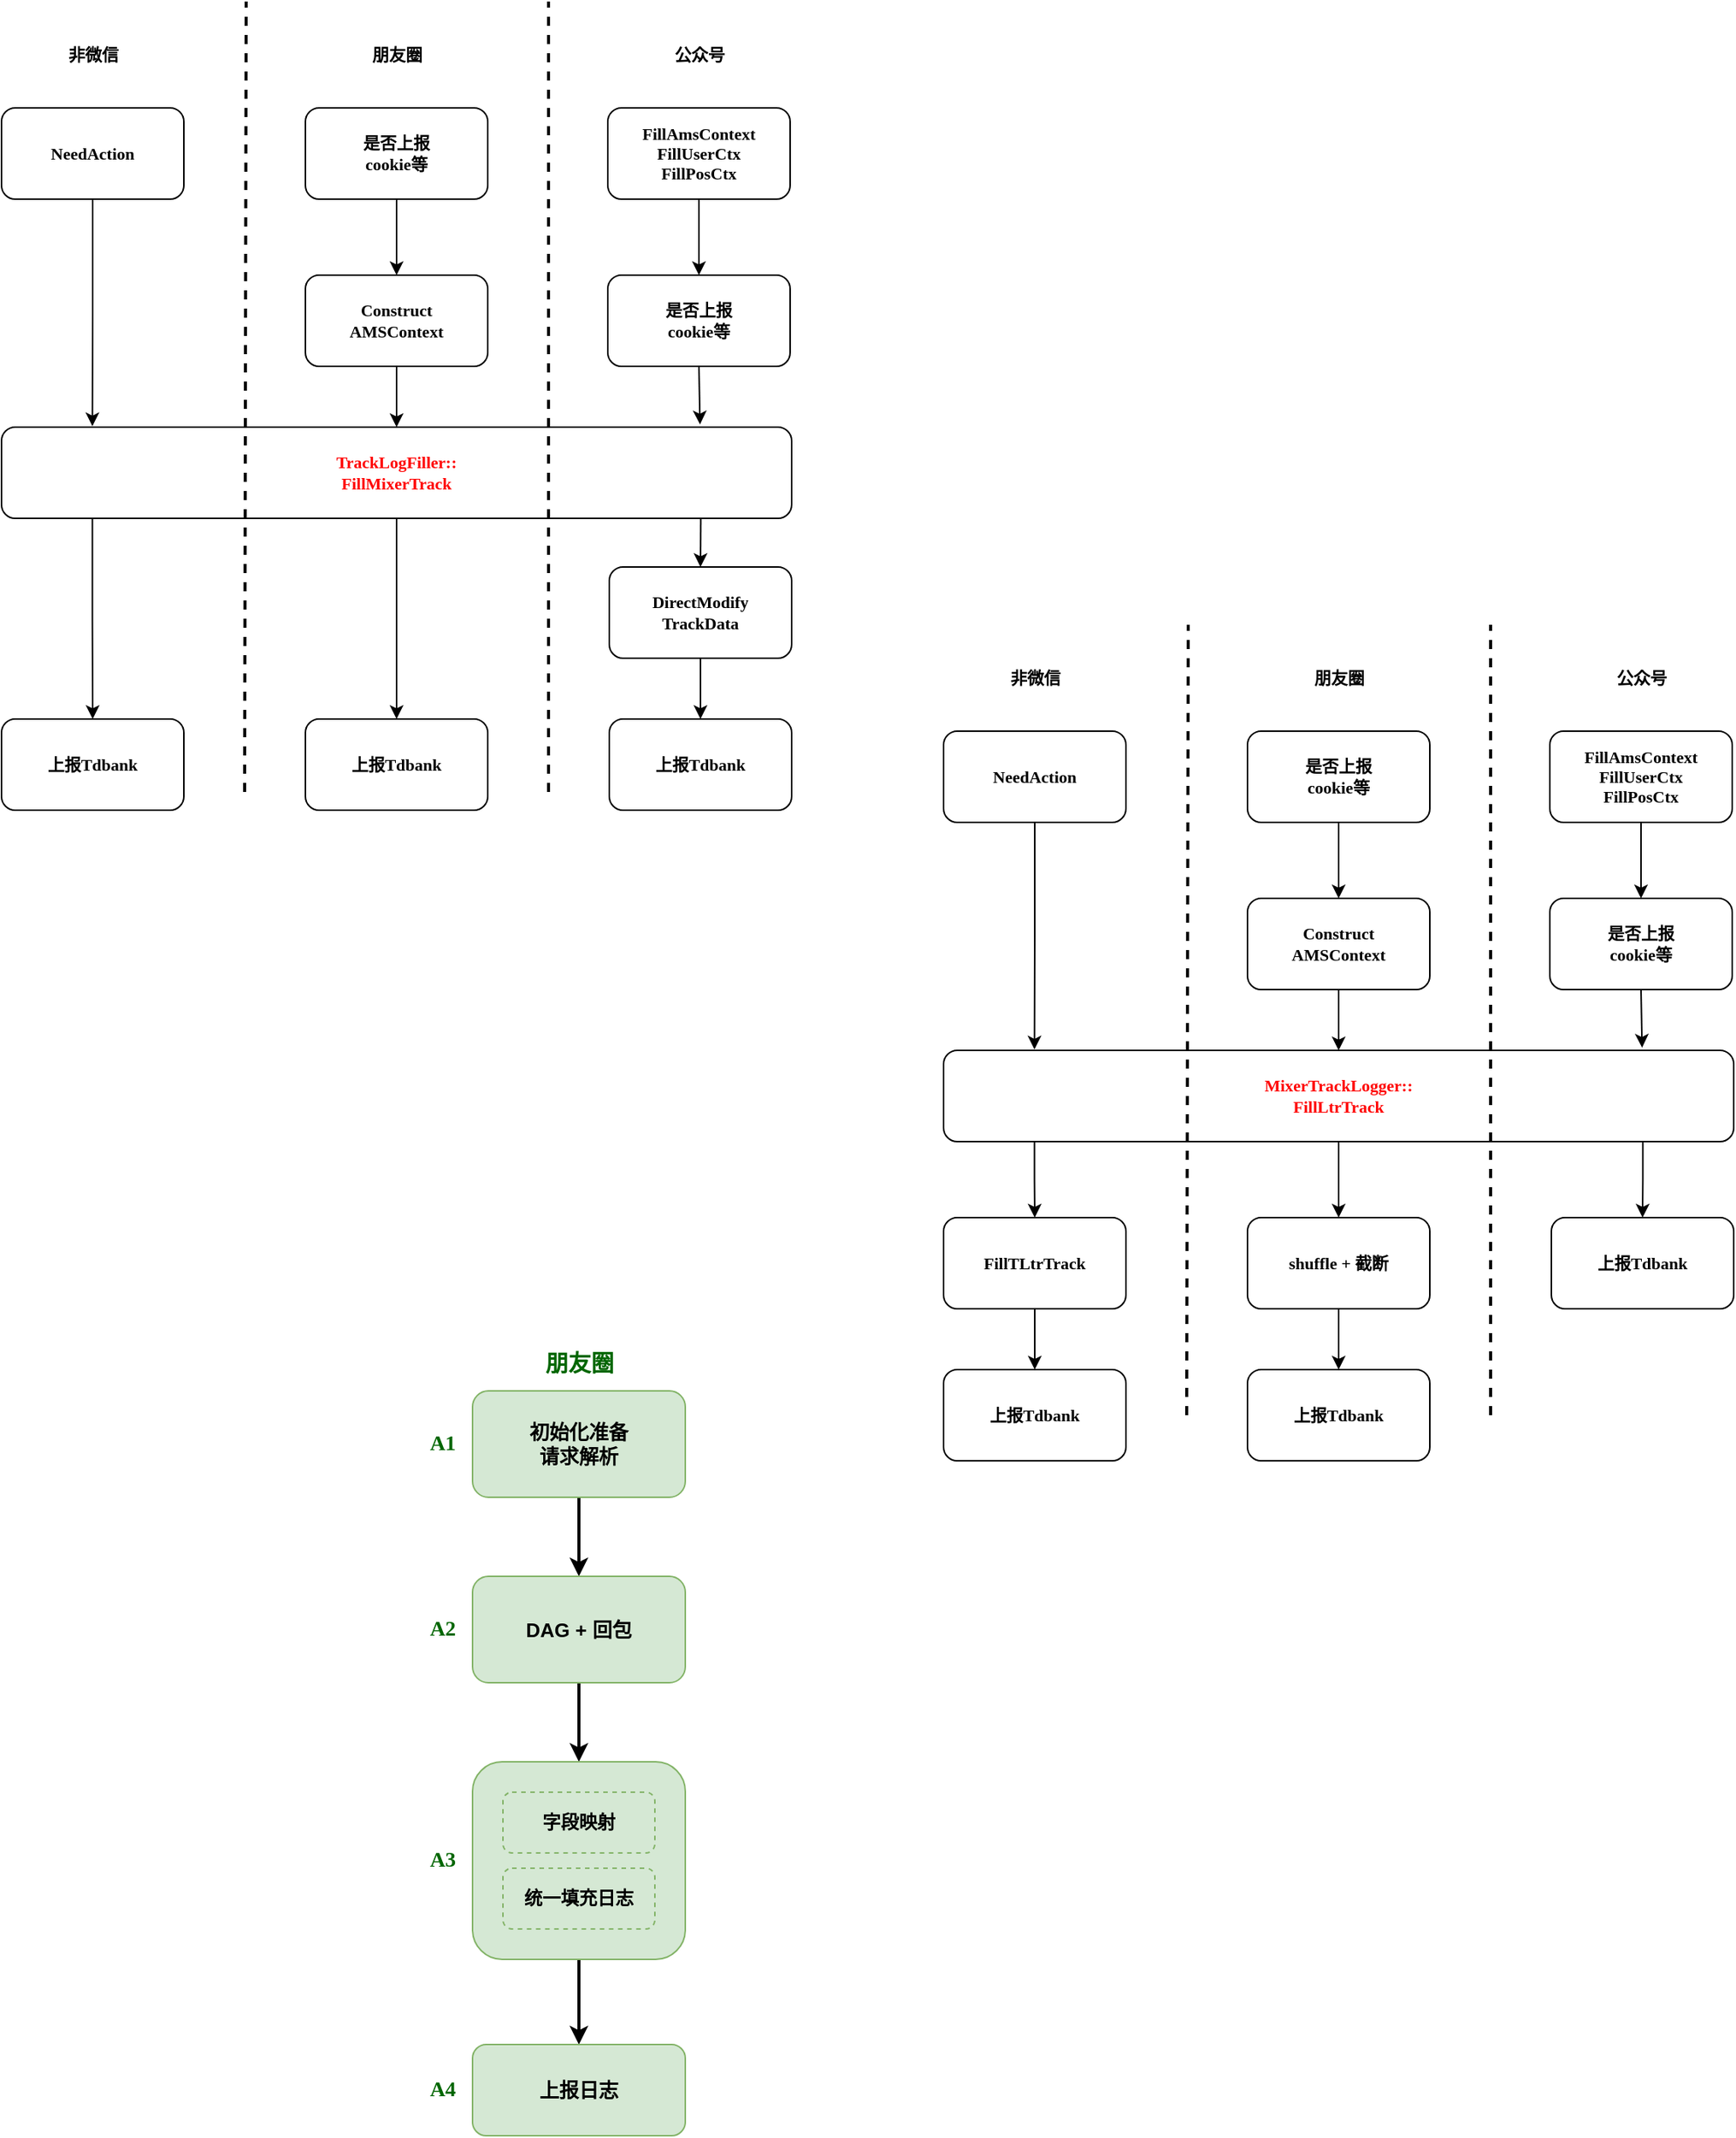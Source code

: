 <mxfile version="21.6.3" type="github">
  <diagram name="Page-1" id="NgUdqzA_we3dc_CNwoxK">
    <mxGraphModel dx="1962" dy="922" grid="1" gridSize="10" guides="1" tooltips="1" connect="1" arrows="1" fold="1" page="0" pageScale="1" pageWidth="850" pageHeight="1100" math="0" shadow="0">
      <root>
        <mxCell id="0" />
        <mxCell id="1" parent="0" />
        <mxCell id="6448LAwsKkSULQKbdQyd-8" value="&lt;b style=&quot;font-size: 11px;&quot;&gt;&lt;font color=&quot;#ff0000&quot; style=&quot;font-size: 11px;&quot;&gt;TrackLogFiller::&lt;br style=&quot;font-size: 11px;&quot;&gt;FillMixerTrack&lt;/font&gt;&lt;/b&gt;" style="rounded=1;whiteSpace=wrap;html=1;fontFamily=Verdana;fontSize=11;" parent="1" vertex="1">
          <mxGeometry x="-40" y="480" width="520" height="60" as="geometry" />
        </mxCell>
        <mxCell id="6448LAwsKkSULQKbdQyd-1" value="" style="endArrow=none;dashed=1;html=1;rounded=0;strokeWidth=2;fontFamily=Verdana;fontSize=11;" parent="1" edge="1">
          <mxGeometry width="50" height="50" relative="1" as="geometry">
            <mxPoint x="120" y="720" as="sourcePoint" />
            <mxPoint x="121" y="200" as="targetPoint" />
          </mxGeometry>
        </mxCell>
        <mxCell id="6448LAwsKkSULQKbdQyd-2" value="" style="endArrow=none;dashed=1;html=1;rounded=0;strokeWidth=2;fontFamily=Verdana;fontSize=11;" parent="1" edge="1">
          <mxGeometry width="50" height="50" relative="1" as="geometry">
            <mxPoint x="320" y="720" as="sourcePoint" />
            <mxPoint x="320" y="200" as="targetPoint" />
          </mxGeometry>
        </mxCell>
        <mxCell id="6448LAwsKkSULQKbdQyd-3" value="非微信" style="text;html=1;align=center;verticalAlign=middle;resizable=0;points=[];autosize=1;strokeColor=none;fillColor=none;fontFamily=Verdana;fontStyle=1;fontSize=11;" parent="1" vertex="1">
          <mxGeometry x="-10" y="220" width="60" height="30" as="geometry" />
        </mxCell>
        <mxCell id="6448LAwsKkSULQKbdQyd-4" value="朋友圈" style="text;html=1;align=center;verticalAlign=middle;resizable=0;points=[];autosize=1;strokeColor=none;fillColor=none;fontFamily=Verdana;fontStyle=1;fontSize=11;" parent="1" vertex="1">
          <mxGeometry x="190" y="220" width="60" height="30" as="geometry" />
        </mxCell>
        <mxCell id="6448LAwsKkSULQKbdQyd-5" value="公众号" style="text;html=1;align=center;verticalAlign=middle;resizable=0;points=[];autosize=1;strokeColor=none;fillColor=none;fontFamily=Verdana;fontStyle=1;fontSize=11;" parent="1" vertex="1">
          <mxGeometry x="389" y="220" width="60" height="30" as="geometry" />
        </mxCell>
        <mxCell id="6448LAwsKkSULQKbdQyd-15" style="edgeStyle=orthogonalEdgeStyle;rounded=0;orthogonalLoop=1;jettySize=auto;html=1;exitX=0.5;exitY=1;exitDx=0;exitDy=0;entryX=0.115;entryY=-0.01;entryDx=0;entryDy=0;entryPerimeter=0;fontFamily=Verdana;fontSize=11;" parent="1" source="6448LAwsKkSULQKbdQyd-7" target="6448LAwsKkSULQKbdQyd-8" edge="1">
          <mxGeometry relative="1" as="geometry" />
        </mxCell>
        <mxCell id="6448LAwsKkSULQKbdQyd-7" value="NeedAction" style="rounded=1;whiteSpace=wrap;html=1;fontFamily=Verdana;fontStyle=1;fontSize=11;" parent="1" vertex="1">
          <mxGeometry x="-40" y="270" width="120" height="60" as="geometry" />
        </mxCell>
        <mxCell id="6448LAwsKkSULQKbdQyd-19" style="edgeStyle=orthogonalEdgeStyle;rounded=0;orthogonalLoop=1;jettySize=auto;html=1;exitX=0.5;exitY=1;exitDx=0;exitDy=0;entryX=0.5;entryY=0;entryDx=0;entryDy=0;fontFamily=Verdana;fontSize=11;" parent="1" source="6448LAwsKkSULQKbdQyd-10" target="6448LAwsKkSULQKbdQyd-17" edge="1">
          <mxGeometry relative="1" as="geometry" />
        </mxCell>
        <mxCell id="6448LAwsKkSULQKbdQyd-10" value="是否上报&lt;br style=&quot;font-size: 11px;&quot;&gt;cookie等" style="rounded=1;whiteSpace=wrap;html=1;fontFamily=Verdana;fontStyle=1;fontSize=11;" parent="1" vertex="1">
          <mxGeometry x="160" y="270" width="120" height="60" as="geometry" />
        </mxCell>
        <mxCell id="6448LAwsKkSULQKbdQyd-16" style="edgeStyle=orthogonalEdgeStyle;rounded=0;orthogonalLoop=1;jettySize=auto;html=1;exitX=0.115;exitY=1;exitDx=0;exitDy=0;entryX=0.5;entryY=0;entryDx=0;entryDy=0;exitPerimeter=0;fontFamily=Verdana;fontSize=11;" parent="1" source="6448LAwsKkSULQKbdQyd-8" target="6448LAwsKkSULQKbdQyd-13" edge="1">
          <mxGeometry relative="1" as="geometry" />
        </mxCell>
        <mxCell id="6448LAwsKkSULQKbdQyd-13" value="上报Tdbank" style="rounded=1;whiteSpace=wrap;html=1;fontFamily=Verdana;fontStyle=1;fontSize=11;" parent="1" vertex="1">
          <mxGeometry x="-40" y="672" width="120" height="60" as="geometry" />
        </mxCell>
        <mxCell id="6448LAwsKkSULQKbdQyd-18" style="edgeStyle=orthogonalEdgeStyle;rounded=0;orthogonalLoop=1;jettySize=auto;html=1;exitX=0.5;exitY=1;exitDx=0;exitDy=0;entryX=0.5;entryY=0;entryDx=0;entryDy=0;fontFamily=Verdana;fontSize=11;" parent="1" source="6448LAwsKkSULQKbdQyd-17" target="6448LAwsKkSULQKbdQyd-8" edge="1">
          <mxGeometry relative="1" as="geometry" />
        </mxCell>
        <mxCell id="6448LAwsKkSULQKbdQyd-17" value="Construct&lt;br style=&quot;font-size: 11px;&quot;&gt;AMSContext" style="rounded=1;whiteSpace=wrap;html=1;fontFamily=Verdana;fontStyle=1;fontSize=11;" parent="1" vertex="1">
          <mxGeometry x="160" y="380" width="120" height="60" as="geometry" />
        </mxCell>
        <mxCell id="6448LAwsKkSULQKbdQyd-21" style="edgeStyle=orthogonalEdgeStyle;rounded=0;orthogonalLoop=1;jettySize=auto;html=1;exitX=0.5;exitY=1;exitDx=0;exitDy=0;entryX=0.5;entryY=0;entryDx=0;entryDy=0;fontSize=11;" parent="1" source="6448LAwsKkSULQKbdQyd-8" target="6448LAwsKkSULQKbdQyd-20" edge="1">
          <mxGeometry relative="1" as="geometry" />
        </mxCell>
        <mxCell id="6448LAwsKkSULQKbdQyd-20" value="上报Tdbank" style="rounded=1;whiteSpace=wrap;html=1;fontFamily=Verdana;fontStyle=1;fontSize=11;" parent="1" vertex="1">
          <mxGeometry x="160" y="672" width="120" height="60" as="geometry" />
        </mxCell>
        <mxCell id="6448LAwsKkSULQKbdQyd-24" style="edgeStyle=orthogonalEdgeStyle;rounded=0;orthogonalLoop=1;jettySize=auto;html=1;exitX=0.5;exitY=1;exitDx=0;exitDy=0;entryX=0.5;entryY=0;entryDx=0;entryDy=0;fontSize=11;" parent="1" source="6448LAwsKkSULQKbdQyd-22" target="6448LAwsKkSULQKbdQyd-23" edge="1">
          <mxGeometry relative="1" as="geometry" />
        </mxCell>
        <mxCell id="6448LAwsKkSULQKbdQyd-22" value="FillAmsContext&lt;br style=&quot;font-size: 11px;&quot;&gt;FillUserCtx&lt;br style=&quot;font-size: 11px;&quot;&gt;FillPosCtx" style="rounded=1;whiteSpace=wrap;html=1;fontFamily=Verdana;fontStyle=1;fontSize=11;" parent="1" vertex="1">
          <mxGeometry x="359" y="270" width="120" height="60" as="geometry" />
        </mxCell>
        <mxCell id="6448LAwsKkSULQKbdQyd-34" style="edgeStyle=orthogonalEdgeStyle;rounded=0;orthogonalLoop=1;jettySize=auto;html=1;exitX=0.5;exitY=1;exitDx=0;exitDy=0;entryX=0.884;entryY=-0.03;entryDx=0;entryDy=0;entryPerimeter=0;" parent="1" source="6448LAwsKkSULQKbdQyd-23" target="6448LAwsKkSULQKbdQyd-8" edge="1">
          <mxGeometry relative="1" as="geometry" />
        </mxCell>
        <mxCell id="6448LAwsKkSULQKbdQyd-23" value="是否上报&lt;br style=&quot;font-size: 11px;&quot;&gt;cookie等" style="rounded=1;whiteSpace=wrap;html=1;fontFamily=Verdana;fontStyle=1;fontSize=11;" parent="1" vertex="1">
          <mxGeometry x="359" y="380" width="120" height="60" as="geometry" />
        </mxCell>
        <mxCell id="6448LAwsKkSULQKbdQyd-26" value="上报Tdbank" style="rounded=1;whiteSpace=wrap;html=1;fontFamily=Verdana;fontStyle=1;fontSize=11;" parent="1" vertex="1">
          <mxGeometry x="360" y="672" width="120" height="60" as="geometry" />
        </mxCell>
        <mxCell id="6448LAwsKkSULQKbdQyd-32" style="edgeStyle=orthogonalEdgeStyle;rounded=0;orthogonalLoop=1;jettySize=auto;html=1;exitX=0.885;exitY=1;exitDx=0;exitDy=0;entryX=0.5;entryY=0;entryDx=0;entryDy=0;exitPerimeter=0;fontSize=11;" parent="1" source="6448LAwsKkSULQKbdQyd-8" target="6448LAwsKkSULQKbdQyd-27" edge="1">
          <mxGeometry relative="1" as="geometry" />
        </mxCell>
        <mxCell id="6448LAwsKkSULQKbdQyd-33" style="edgeStyle=orthogonalEdgeStyle;rounded=0;orthogonalLoop=1;jettySize=auto;html=1;exitX=0.5;exitY=1;exitDx=0;exitDy=0;entryX=0.5;entryY=0;entryDx=0;entryDy=0;fontSize=11;" parent="1" source="6448LAwsKkSULQKbdQyd-27" target="6448LAwsKkSULQKbdQyd-26" edge="1">
          <mxGeometry relative="1" as="geometry" />
        </mxCell>
        <mxCell id="6448LAwsKkSULQKbdQyd-27" value="DirectModify&lt;br style=&quot;font-size: 11px;&quot;&gt;TrackData" style="rounded=1;whiteSpace=wrap;html=1;fontFamily=Verdana;fontStyle=1;fontSize=11;" parent="1" vertex="1">
          <mxGeometry x="360" y="572" width="120" height="60" as="geometry" />
        </mxCell>
        <mxCell id="6448LAwsKkSULQKbdQyd-35" value="&lt;font color=&quot;#ff0000&quot;&gt;&lt;b&gt;MixerTrackLogger::&lt;br&gt;FillLtrTrack&lt;/b&gt;&lt;/font&gt;" style="rounded=1;whiteSpace=wrap;html=1;fontFamily=Verdana;fontSize=11;" parent="1" vertex="1">
          <mxGeometry x="580" y="890" width="520" height="60" as="geometry" />
        </mxCell>
        <mxCell id="6448LAwsKkSULQKbdQyd-36" value="" style="endArrow=none;dashed=1;html=1;rounded=0;strokeWidth=2;fontFamily=Verdana;fontSize=11;" parent="1" edge="1">
          <mxGeometry width="50" height="50" relative="1" as="geometry">
            <mxPoint x="740" y="1130" as="sourcePoint" />
            <mxPoint x="741" y="610" as="targetPoint" />
          </mxGeometry>
        </mxCell>
        <mxCell id="6448LAwsKkSULQKbdQyd-37" value="" style="endArrow=none;dashed=1;html=1;rounded=0;strokeWidth=2;fontFamily=Verdana;fontSize=11;" parent="1" edge="1">
          <mxGeometry width="50" height="50" relative="1" as="geometry">
            <mxPoint x="940" y="1130" as="sourcePoint" />
            <mxPoint x="940" y="610" as="targetPoint" />
          </mxGeometry>
        </mxCell>
        <mxCell id="6448LAwsKkSULQKbdQyd-38" value="非微信" style="text;html=1;align=center;verticalAlign=middle;resizable=0;points=[];autosize=1;strokeColor=none;fillColor=none;fontFamily=Verdana;fontStyle=1;fontSize=11;" parent="1" vertex="1">
          <mxGeometry x="610" y="630" width="60" height="30" as="geometry" />
        </mxCell>
        <mxCell id="6448LAwsKkSULQKbdQyd-39" value="朋友圈" style="text;html=1;align=center;verticalAlign=middle;resizable=0;points=[];autosize=1;strokeColor=none;fillColor=none;fontFamily=Verdana;fontStyle=1;fontSize=11;" parent="1" vertex="1">
          <mxGeometry x="810" y="630" width="60" height="30" as="geometry" />
        </mxCell>
        <mxCell id="6448LAwsKkSULQKbdQyd-40" value="公众号" style="text;html=1;align=center;verticalAlign=middle;resizable=0;points=[];autosize=1;strokeColor=none;fillColor=none;fontFamily=Verdana;fontStyle=1;fontSize=11;" parent="1" vertex="1">
          <mxGeometry x="1009" y="630" width="60" height="30" as="geometry" />
        </mxCell>
        <mxCell id="6448LAwsKkSULQKbdQyd-41" style="edgeStyle=orthogonalEdgeStyle;rounded=0;orthogonalLoop=1;jettySize=auto;html=1;exitX=0.5;exitY=1;exitDx=0;exitDy=0;entryX=0.115;entryY=-0.01;entryDx=0;entryDy=0;entryPerimeter=0;fontFamily=Verdana;fontSize=11;" parent="1" source="6448LAwsKkSULQKbdQyd-42" target="6448LAwsKkSULQKbdQyd-35" edge="1">
          <mxGeometry relative="1" as="geometry" />
        </mxCell>
        <mxCell id="6448LAwsKkSULQKbdQyd-42" value="NeedAction" style="rounded=1;whiteSpace=wrap;html=1;fontFamily=Verdana;fontStyle=1;fontSize=11;" parent="1" vertex="1">
          <mxGeometry x="580" y="680" width="120" height="60" as="geometry" />
        </mxCell>
        <mxCell id="6448LAwsKkSULQKbdQyd-43" style="edgeStyle=orthogonalEdgeStyle;rounded=0;orthogonalLoop=1;jettySize=auto;html=1;exitX=0.5;exitY=1;exitDx=0;exitDy=0;entryX=0.5;entryY=0;entryDx=0;entryDy=0;fontFamily=Verdana;fontSize=11;" parent="1" source="6448LAwsKkSULQKbdQyd-44" target="6448LAwsKkSULQKbdQyd-48" edge="1">
          <mxGeometry relative="1" as="geometry" />
        </mxCell>
        <mxCell id="6448LAwsKkSULQKbdQyd-44" value="是否上报&lt;br style=&quot;font-size: 11px;&quot;&gt;cookie等" style="rounded=1;whiteSpace=wrap;html=1;fontFamily=Verdana;fontStyle=1;fontSize=11;" parent="1" vertex="1">
          <mxGeometry x="780" y="680" width="120" height="60" as="geometry" />
        </mxCell>
        <mxCell id="6448LAwsKkSULQKbdQyd-45" style="edgeStyle=orthogonalEdgeStyle;rounded=0;orthogonalLoop=1;jettySize=auto;html=1;exitX=0.115;exitY=1;exitDx=0;exitDy=0;entryX=0.5;entryY=0;entryDx=0;entryDy=0;exitPerimeter=0;fontFamily=Verdana;fontSize=11;" parent="1" source="6448LAwsKkSULQKbdQyd-35" target="6448LAwsKkSULQKbdQyd-46" edge="1">
          <mxGeometry relative="1" as="geometry" />
        </mxCell>
        <mxCell id="6448LAwsKkSULQKbdQyd-60" style="edgeStyle=orthogonalEdgeStyle;rounded=0;orthogonalLoop=1;jettySize=auto;html=1;exitX=0.5;exitY=1;exitDx=0;exitDy=0;entryX=0.5;entryY=0;entryDx=0;entryDy=0;" parent="1" source="6448LAwsKkSULQKbdQyd-46" target="6448LAwsKkSULQKbdQyd-59" edge="1">
          <mxGeometry relative="1" as="geometry" />
        </mxCell>
        <mxCell id="6448LAwsKkSULQKbdQyd-46" value="FillTLtrTrack" style="rounded=1;whiteSpace=wrap;html=1;fontFamily=Verdana;fontStyle=1;fontSize=11;" parent="1" vertex="1">
          <mxGeometry x="580" y="1000" width="120" height="60" as="geometry" />
        </mxCell>
        <mxCell id="6448LAwsKkSULQKbdQyd-47" style="edgeStyle=orthogonalEdgeStyle;rounded=0;orthogonalLoop=1;jettySize=auto;html=1;exitX=0.5;exitY=1;exitDx=0;exitDy=0;entryX=0.5;entryY=0;entryDx=0;entryDy=0;fontFamily=Verdana;fontSize=11;" parent="1" source="6448LAwsKkSULQKbdQyd-48" target="6448LAwsKkSULQKbdQyd-35" edge="1">
          <mxGeometry relative="1" as="geometry" />
        </mxCell>
        <mxCell id="6448LAwsKkSULQKbdQyd-48" value="Construct&lt;br style=&quot;font-size: 11px;&quot;&gt;AMSContext" style="rounded=1;whiteSpace=wrap;html=1;fontFamily=Verdana;fontStyle=1;fontSize=11;" parent="1" vertex="1">
          <mxGeometry x="780" y="790" width="120" height="60" as="geometry" />
        </mxCell>
        <mxCell id="6448LAwsKkSULQKbdQyd-49" style="edgeStyle=orthogonalEdgeStyle;rounded=0;orthogonalLoop=1;jettySize=auto;html=1;exitX=0.5;exitY=1;exitDx=0;exitDy=0;entryX=0.5;entryY=0;entryDx=0;entryDy=0;fontSize=11;" parent="1" source="6448LAwsKkSULQKbdQyd-35" target="6448LAwsKkSULQKbdQyd-50" edge="1">
          <mxGeometry relative="1" as="geometry" />
        </mxCell>
        <mxCell id="6448LAwsKkSULQKbdQyd-62" style="edgeStyle=orthogonalEdgeStyle;rounded=0;orthogonalLoop=1;jettySize=auto;html=1;exitX=0.5;exitY=1;exitDx=0;exitDy=0;entryX=0.5;entryY=0;entryDx=0;entryDy=0;" parent="1" source="6448LAwsKkSULQKbdQyd-50" target="6448LAwsKkSULQKbdQyd-61" edge="1">
          <mxGeometry relative="1" as="geometry" />
        </mxCell>
        <mxCell id="6448LAwsKkSULQKbdQyd-50" value="shuffle + 截断" style="rounded=1;whiteSpace=wrap;html=1;fontFamily=Verdana;fontStyle=1;fontSize=11;" parent="1" vertex="1">
          <mxGeometry x="780" y="1000" width="120" height="60" as="geometry" />
        </mxCell>
        <mxCell id="6448LAwsKkSULQKbdQyd-51" style="edgeStyle=orthogonalEdgeStyle;rounded=0;orthogonalLoop=1;jettySize=auto;html=1;exitX=0.5;exitY=1;exitDx=0;exitDy=0;entryX=0.5;entryY=0;entryDx=0;entryDy=0;fontSize=11;" parent="1" source="6448LAwsKkSULQKbdQyd-52" target="6448LAwsKkSULQKbdQyd-54" edge="1">
          <mxGeometry relative="1" as="geometry" />
        </mxCell>
        <mxCell id="6448LAwsKkSULQKbdQyd-52" value="FillAmsContext&lt;br style=&quot;font-size: 11px;&quot;&gt;FillUserCtx&lt;br style=&quot;font-size: 11px;&quot;&gt;FillPosCtx" style="rounded=1;whiteSpace=wrap;html=1;fontFamily=Verdana;fontStyle=1;fontSize=11;" parent="1" vertex="1">
          <mxGeometry x="979" y="680" width="120" height="60" as="geometry" />
        </mxCell>
        <mxCell id="6448LAwsKkSULQKbdQyd-53" style="edgeStyle=orthogonalEdgeStyle;rounded=0;orthogonalLoop=1;jettySize=auto;html=1;exitX=0.5;exitY=1;exitDx=0;exitDy=0;entryX=0.884;entryY=-0.03;entryDx=0;entryDy=0;entryPerimeter=0;" parent="1" source="6448LAwsKkSULQKbdQyd-54" target="6448LAwsKkSULQKbdQyd-35" edge="1">
          <mxGeometry relative="1" as="geometry" />
        </mxCell>
        <mxCell id="6448LAwsKkSULQKbdQyd-54" value="是否上报&lt;br style=&quot;font-size: 11px;&quot;&gt;cookie等" style="rounded=1;whiteSpace=wrap;html=1;fontFamily=Verdana;fontStyle=1;fontSize=11;" parent="1" vertex="1">
          <mxGeometry x="979" y="790" width="120" height="60" as="geometry" />
        </mxCell>
        <mxCell id="6448LAwsKkSULQKbdQyd-55" value="上报Tdbank" style="rounded=1;whiteSpace=wrap;html=1;fontFamily=Verdana;fontStyle=1;fontSize=11;" parent="1" vertex="1">
          <mxGeometry x="980" y="1000" width="120" height="60" as="geometry" />
        </mxCell>
        <mxCell id="6448LAwsKkSULQKbdQyd-56" style="edgeStyle=orthogonalEdgeStyle;rounded=0;orthogonalLoop=1;jettySize=auto;html=1;exitX=0.885;exitY=1;exitDx=0;exitDy=0;entryX=0.5;entryY=0;entryDx=0;entryDy=0;exitPerimeter=0;fontSize=11;" parent="1" source="6448LAwsKkSULQKbdQyd-35" edge="1">
          <mxGeometry relative="1" as="geometry">
            <mxPoint x="1040" y="1000" as="targetPoint" />
          </mxGeometry>
        </mxCell>
        <mxCell id="6448LAwsKkSULQKbdQyd-59" value="上报Tdbank" style="rounded=1;whiteSpace=wrap;html=1;fontFamily=Verdana;fontStyle=1;fontSize=11;" parent="1" vertex="1">
          <mxGeometry x="580" y="1100" width="120" height="60" as="geometry" />
        </mxCell>
        <mxCell id="6448LAwsKkSULQKbdQyd-61" value="上报Tdbank" style="rounded=1;whiteSpace=wrap;html=1;fontFamily=Verdana;fontStyle=1;fontSize=11;" parent="1" vertex="1">
          <mxGeometry x="780" y="1100" width="120" height="60" as="geometry" />
        </mxCell>
        <mxCell id="bLlQcuWj2evZqbND_DkW-6" style="edgeStyle=orthogonalEdgeStyle;rounded=0;orthogonalLoop=1;jettySize=auto;html=1;exitX=0.5;exitY=1;exitDx=0;exitDy=0;entryX=0.5;entryY=0;entryDx=0;entryDy=0;strokeWidth=2;" edge="1" parent="1" source="bLlQcuWj2evZqbND_DkW-1" target="bLlQcuWj2evZqbND_DkW-4">
          <mxGeometry relative="1" as="geometry" />
        </mxCell>
        <mxCell id="bLlQcuWj2evZqbND_DkW-1" value="初始化准备&lt;br style=&quot;font-size: 13px;&quot;&gt;请求解析" style="rounded=1;whiteSpace=wrap;html=1;fontStyle=1;fontSize=13;fillColor=#d5e8d4;strokeColor=#82b366;" vertex="1" parent="1">
          <mxGeometry x="270" y="1114" width="140" height="70" as="geometry" />
        </mxCell>
        <mxCell id="bLlQcuWj2evZqbND_DkW-2" value="朋友圈" style="text;html=1;align=center;verticalAlign=middle;resizable=0;points=[];autosize=1;strokeColor=none;fillColor=none;fontStyle=1;fontFamily=Georgia;fontSize=15;fontColor=#006600;" vertex="1" parent="1">
          <mxGeometry x="305" y="1080" width="70" height="30" as="geometry" />
        </mxCell>
        <mxCell id="bLlQcuWj2evZqbND_DkW-3" value="A1" style="text;html=1;align=center;verticalAlign=middle;resizable=0;points=[];autosize=1;strokeColor=none;fillColor=none;fontStyle=1;fontFamily=Verdana;fontSize=14;fontColor=#006600;" vertex="1" parent="1">
          <mxGeometry x="230" y="1134" width="40" height="30" as="geometry" />
        </mxCell>
        <mxCell id="bLlQcuWj2evZqbND_DkW-12" style="edgeStyle=orthogonalEdgeStyle;rounded=0;orthogonalLoop=1;jettySize=auto;html=1;exitX=0.5;exitY=1;exitDx=0;exitDy=0;entryX=0.5;entryY=0;entryDx=0;entryDy=0;strokeWidth=2;" edge="1" parent="1" source="bLlQcuWj2evZqbND_DkW-4" target="bLlQcuWj2evZqbND_DkW-7">
          <mxGeometry relative="1" as="geometry" />
        </mxCell>
        <mxCell id="bLlQcuWj2evZqbND_DkW-4" value="DAG +&amp;nbsp;回包" style="rounded=1;whiteSpace=wrap;html=1;fontStyle=1;fontSize=13;fillColor=#d5e8d4;strokeColor=#82b366;" vertex="1" parent="1">
          <mxGeometry x="270" y="1236" width="140" height="70" as="geometry" />
        </mxCell>
        <mxCell id="bLlQcuWj2evZqbND_DkW-5" value="A2" style="text;html=1;align=center;verticalAlign=middle;resizable=0;points=[];autosize=1;strokeColor=none;fillColor=none;fontStyle=1;fontFamily=Verdana;fontSize=14;fontColor=#006600;" vertex="1" parent="1">
          <mxGeometry x="230" y="1256" width="40" height="30" as="geometry" />
        </mxCell>
        <mxCell id="bLlQcuWj2evZqbND_DkW-15" style="edgeStyle=orthogonalEdgeStyle;rounded=0;orthogonalLoop=1;jettySize=auto;html=1;exitX=0.5;exitY=1;exitDx=0;exitDy=0;entryX=0.5;entryY=0;entryDx=0;entryDy=0;strokeWidth=2;" edge="1" parent="1" source="bLlQcuWj2evZqbND_DkW-7" target="bLlQcuWj2evZqbND_DkW-13">
          <mxGeometry relative="1" as="geometry" />
        </mxCell>
        <mxCell id="bLlQcuWj2evZqbND_DkW-7" value="" style="rounded=1;whiteSpace=wrap;html=1;fontStyle=1;fontSize=13;fillColor=#d5e8d4;strokeColor=#82b366;" vertex="1" parent="1">
          <mxGeometry x="270" y="1358" width="140" height="130" as="geometry" />
        </mxCell>
        <mxCell id="bLlQcuWj2evZqbND_DkW-8" value="A3" style="text;html=1;align=center;verticalAlign=middle;resizable=0;points=[];autosize=1;strokeColor=none;fillColor=none;fontStyle=1;fontFamily=Verdana;fontSize=14;fontColor=#006600;" vertex="1" parent="1">
          <mxGeometry x="230" y="1408" width="40" height="30" as="geometry" />
        </mxCell>
        <mxCell id="bLlQcuWj2evZqbND_DkW-9" value="字段映射" style="rounded=1;whiteSpace=wrap;html=1;fillColor=#d5e8d4;strokeColor=#82b366;fontStyle=1;dashed=1;" vertex="1" parent="1">
          <mxGeometry x="290" y="1378" width="100" height="40" as="geometry" />
        </mxCell>
        <mxCell id="bLlQcuWj2evZqbND_DkW-11" value="统一填充日志" style="rounded=1;whiteSpace=wrap;html=1;fillColor=#d5e8d4;strokeColor=#82b366;fontStyle=1;dashed=1;" vertex="1" parent="1">
          <mxGeometry x="290" y="1428" width="100" height="40" as="geometry" />
        </mxCell>
        <mxCell id="bLlQcuWj2evZqbND_DkW-13" value="上报日志" style="rounded=1;whiteSpace=wrap;html=1;fontStyle=1;fontSize=13;fillColor=#d5e8d4;strokeColor=#82b366;" vertex="1" parent="1">
          <mxGeometry x="270" y="1544" width="140" height="60" as="geometry" />
        </mxCell>
        <mxCell id="bLlQcuWj2evZqbND_DkW-14" value="A4" style="text;html=1;align=center;verticalAlign=middle;resizable=0;points=[];autosize=1;strokeColor=none;fillColor=none;fontStyle=1;fontFamily=Verdana;fontSize=14;fontColor=#006600;" vertex="1" parent="1">
          <mxGeometry x="230" y="1559" width="40" height="30" as="geometry" />
        </mxCell>
      </root>
    </mxGraphModel>
  </diagram>
</mxfile>

